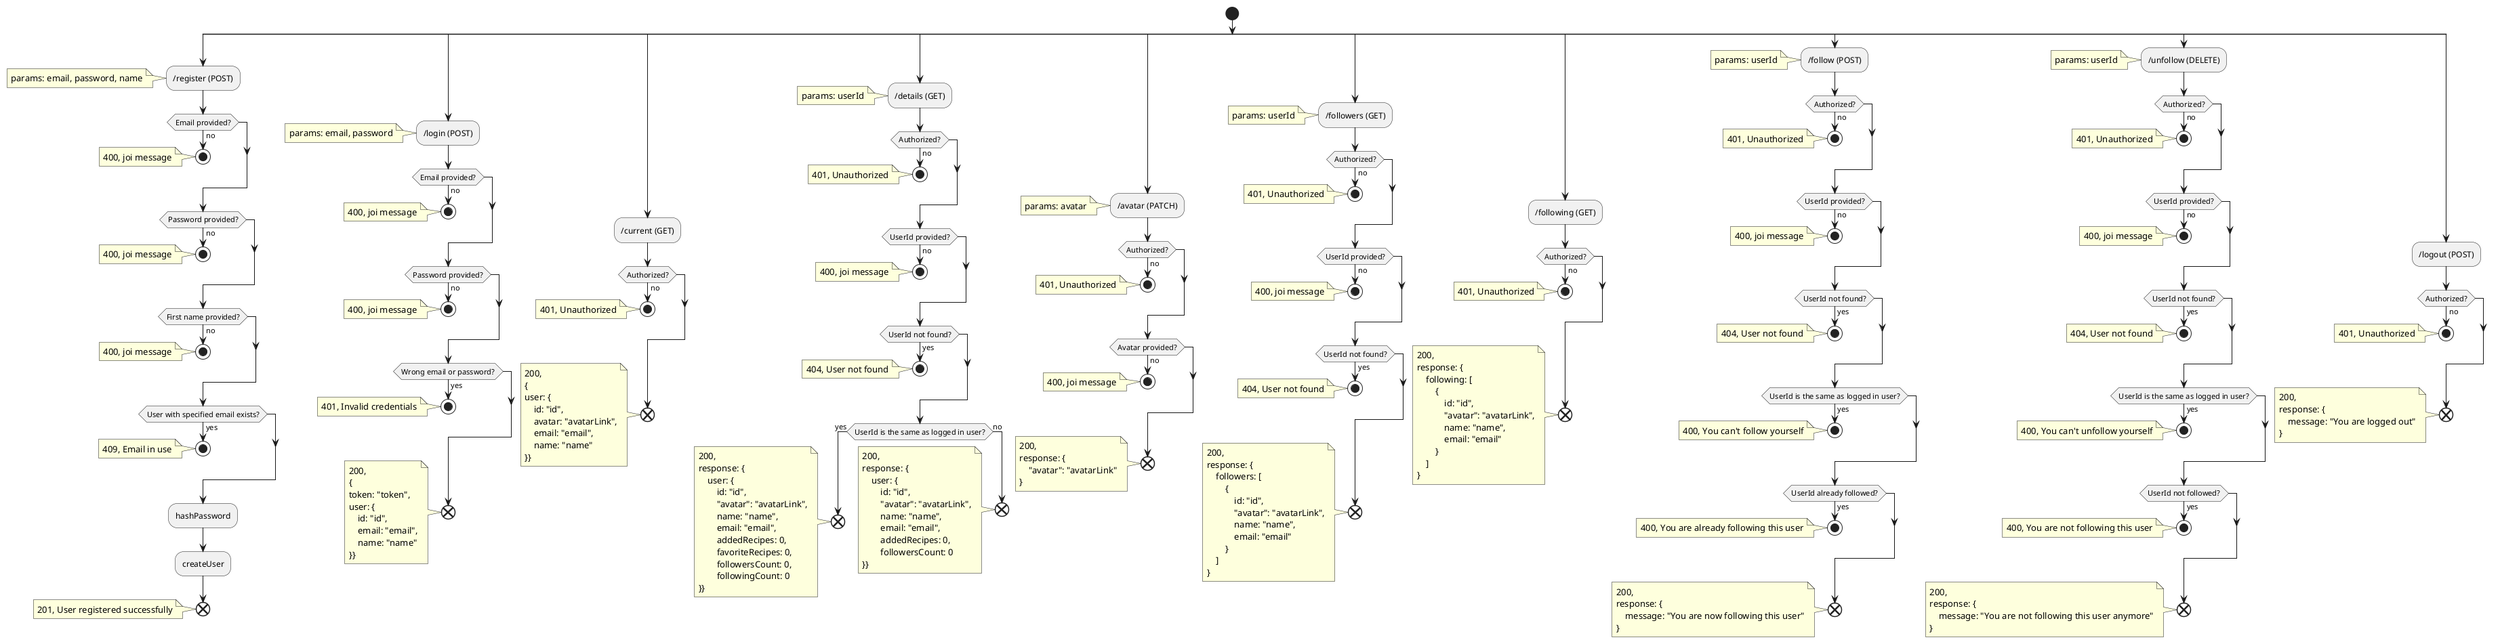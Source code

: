 @startuml users

!procedure $stop_if($param, $condition, $error, $message)
    if($param?) then ($condition)
        stop
        note left
            $error, $message
        end note
    endif
!endprocedure

!procedure $stop_if_unauthorized()
    $stop_if("Authorized", "no", "401", "Unauthorized")
!endprocedure
start

split
:/register (POST);
note left
    params: email, password, name
end note
$stop_if("Email provided", "no", "400", "joi message")
$stop_if("Password provided", "no", "400", "joi message")
$stop_if("First name provided", "no", "400", "joi message")
$stop_if("User with specified email exists", "yes", "409", "Email in use")
:hashPassword;
:createUser;

end
note left
    201, User registered successfully
end note

split again
:/login (POST);
note left
    params: email, password
end note
$stop_if("Email provided", "no", "400", "joi message")
$stop_if("Password provided", "no", "400", "joi message")
$stop_if("Wrong email or password", "yes", "401", "Invalid credentials")

end
note left
    200,
    {
    token: "token",
    user: {
        id: "id",
        email: "email",
        name: "name"
    }}
end note

split again
:/current (GET);
$stop_if_unauthorized()
end
note left
    200,
    {
    user: {
        id: "id",
        avatar: "avatarLink",
        email: "email",
        name: "name"
    }}
end note

split again
:/details (GET);
note left
    params: userId
end note
$stop_if_unauthorized()
$stop_if("UserId provided", "no", "400", "joi message")
$stop_if("UserId not found", "yes", "404", "User not found")
if(UserId is the same as logged in user?) then (yes)
    end
    note left
        200,
        response: {
            user: {
                id: "id",
                "avatar": "avatarLink",
                name: "name",
                email: "email",
                addedRecipes: 0,
                favoriteRecipes: 0,
                followersCount: 0,
                followingCount: 0
        }}
    end note
else (no)
    end
    note left
        200,
        response: {
            user: {
                id: "id",
                "avatar": "avatarLink",
                name: "name",
                email: "email",
                addedRecipes: 0,
                followersCount: 0
        }}
    end note
endif

split again
:/avatar (PATCH);
note left
    params: avatar
end note
$stop_if_unauthorized()
$stop_if("Avatar provided", "no", "400", "joi message")
end
note left
    200,
    response: {
        "avatar": "avatarLink"
    }
end note

split again
:/followers (GET);
note left
    params: userId
end note
$stop_if_unauthorized()
$stop_if("UserId provided", "no", "400", "joi message")
$stop_if("UserId not found", "yes", "404", "User not found")
end
note left
    200,
    response: {
        followers: [
            {
                id: "id",
                "avatar": "avatarLink",
                name: "name",
                email: "email"
            }
        ]
    }
end note

split again
:/following (GET);
$stop_if_unauthorized()
end
note left
    200,
    response: {
        following: [
            {
                id: "id",
                "avatar": "avatarLink",
                name: "name",
                email: "email"
            }
        ]
    }
end note

split again
:/follow (POST);
note left
    params: userId
end note
$stop_if_unauthorized()
$stop_if("UserId provided", "no", "400", "joi message")
$stop_if("UserId not found", "yes", "404", "User not found")
$stop_if("UserId is the same as logged in user", "yes", "400", "You can't follow yourself")
$stop_if("UserId already followed", "yes", "400", "You are already following this user")

end
note left
    200,
    response: {
        message: "You are now following this user"
    }
end note

split again
:/unfollow (DELETE);
note left
    params: userId
end note
$stop_if_unauthorized()
$stop_if("UserId provided", "no", "400", "joi message")
$stop_if("UserId not found", "yes", "404", "User not found")
$stop_if("UserId is the same as logged in user", "yes", "400", "You can't unfollow yourself")
$stop_if("UserId not followed", "yes", "400", "You are not following this user")

end
note left
    200,
    response: {
        message: "You are not following this user anymore"
    }
end note

split again
:/logout (POST);
$stop_if_unauthorized()
end
note left
    200,
    response: {
        message: "You are logged out"
    }
end note

@enduml
